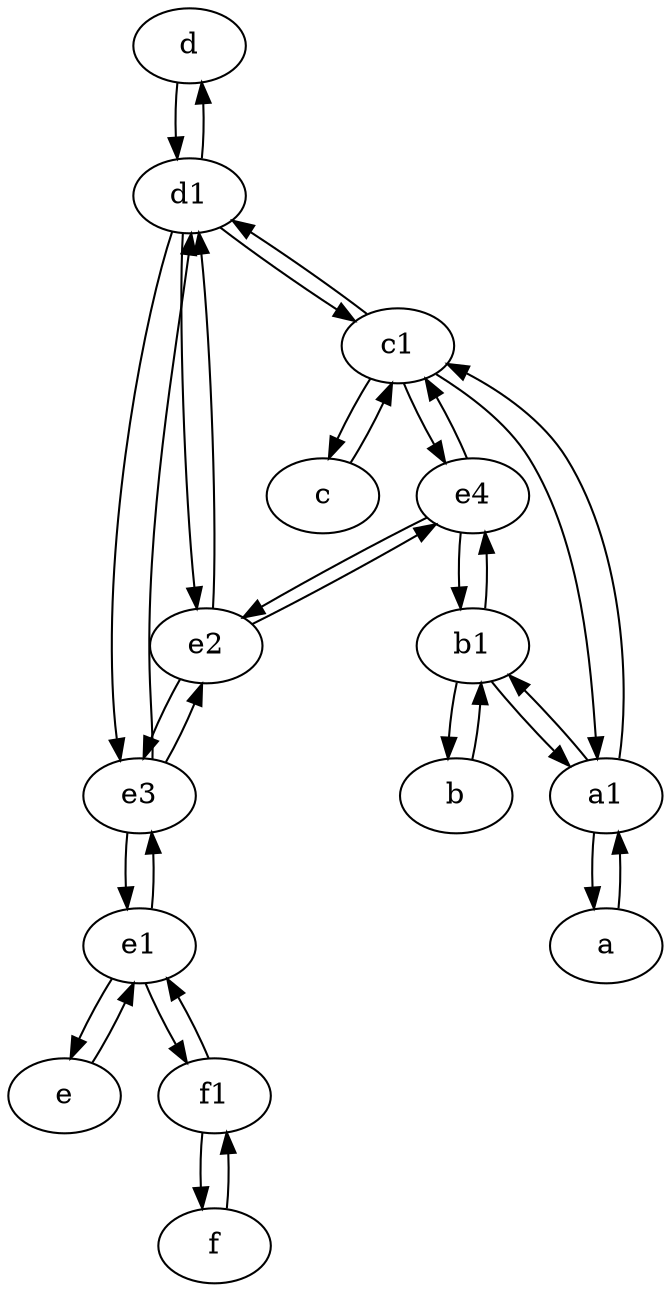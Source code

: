 digraph  {
	d [pos="20,30!"];
	c [pos="20,10!"];
	a [pos="40,10!"];
	e3;
	f [pos="15,45!"];
	e1 [pos="25,45!"];
	e4;
	e [pos="30,50!"];
	d1 [pos="25,30!"];
	f1;
	e2;
	b1 [pos="45,20!"];
	c1 [pos="30,15!"];
	b [pos="50,20!"];
	a1 [pos="40,15!"];
	b1 -> e4;
	e4 -> c1;
	e1 -> e3;
	c1 -> d1;
	a1 -> a;
	c1 -> e4;
	b1 -> b;
	a1 -> b1;
	e2 -> e4;
	a1 -> c1;
	d1 -> d;
	e3 -> d1;
	e3 -> e2;
	a -> a1;
	b -> b1;
	f1 -> f;
	f -> f1;
	e4 -> e2;
	d1 -> c1;
	e -> e1;
	e3 -> e1;
	d -> d1;
	c1 -> a1;
	e2 -> d1;
	e4 -> b1;
	d1 -> e2;
	e1 -> f1;
	e1 -> e;
	f1 -> e1;
	b1 -> a1;
	d1 -> e3;
	c1 -> c;
	c -> c1;
	e2 -> e3;

	}